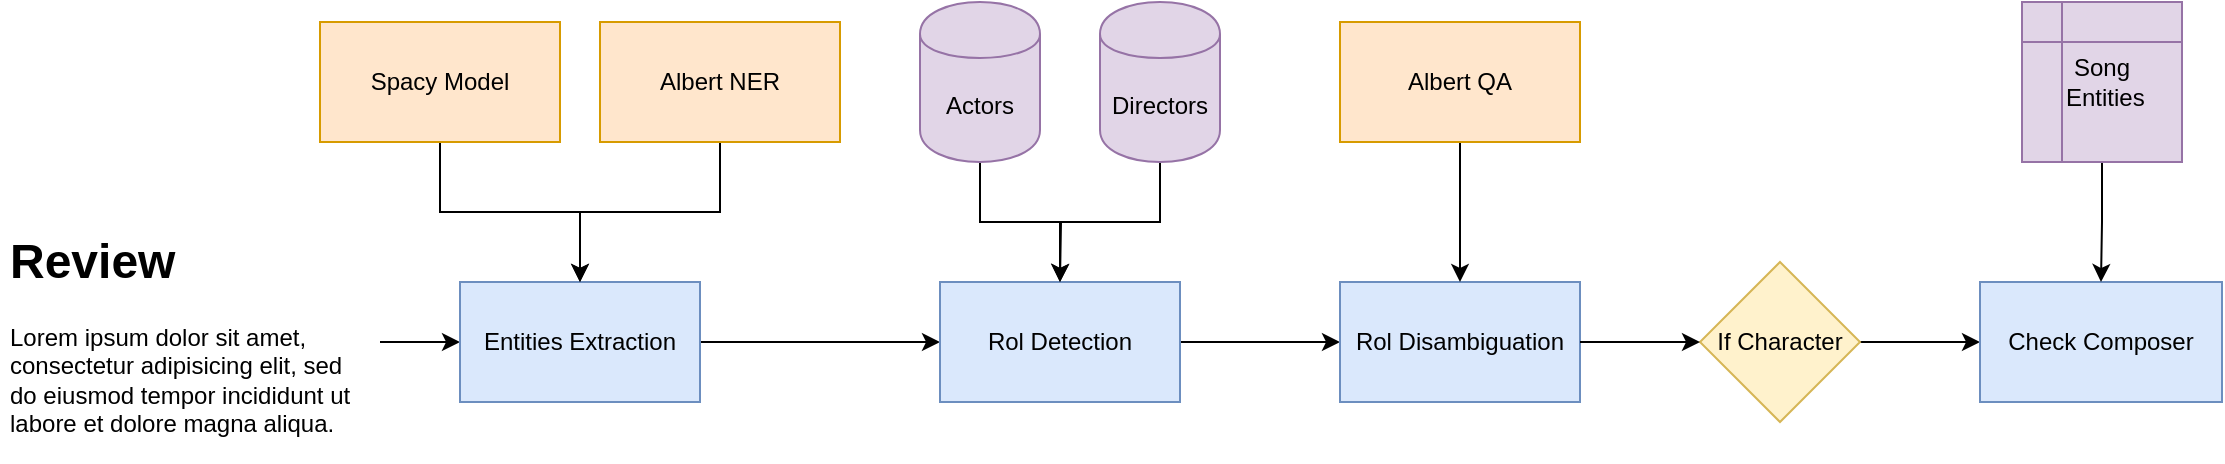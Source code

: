 <mxfile version="13.0.3" type="device"><diagram id="0RELV-46q9WUBmeykEIl" name="Page-1"><mxGraphModel dx="1602" dy="2195" grid="1" gridSize="10" guides="1" tooltips="1" connect="1" arrows="1" fold="1" page="1" pageScale="1" pageWidth="827" pageHeight="1169" math="0" shadow="0"><root><mxCell id="0"/><mxCell id="1" parent="0"/><mxCell id="6xi1XaoOe4D6R3A3w3vZ-3" value="" style="edgeStyle=orthogonalEdgeStyle;rounded=0;orthogonalLoop=1;jettySize=auto;html=1;" parent="1" source="6xi1XaoOe4D6R3A3w3vZ-1" target="6xi1XaoOe4D6R3A3w3vZ-4" edge="1"><mxGeometry relative="1" as="geometry"><mxPoint x="290" y="160" as="targetPoint"/></mxGeometry></mxCell><mxCell id="6xi1XaoOe4D6R3A3w3vZ-1" value="&lt;h1&gt;Review&lt;/h1&gt;&lt;p&gt;Lorem ipsum dolor sit amet, consectetur adipisicing elit, sed do eiusmod tempor incididunt ut labore et dolore magna aliqua.&lt;/p&gt;" style="text;html=1;strokeColor=none;fillColor=none;spacing=5;spacingTop=-20;whiteSpace=wrap;overflow=hidden;rounded=0;" parent="1" vertex="1"><mxGeometry x="20" y="100" width="190" height="120" as="geometry"/></mxCell><mxCell id="6xi1XaoOe4D6R3A3w3vZ-10" value="" style="edgeStyle=orthogonalEdgeStyle;rounded=0;orthogonalLoop=1;jettySize=auto;html=1;" parent="1" source="6xi1XaoOe4D6R3A3w3vZ-4" target="6xi1XaoOe4D6R3A3w3vZ-9" edge="1"><mxGeometry relative="1" as="geometry"/></mxCell><mxCell id="6xi1XaoOe4D6R3A3w3vZ-4" value="Entities Extraction" style="rounded=0;whiteSpace=wrap;html=1;fillColor=#dae8fc;strokeColor=#6c8ebf;" parent="1" vertex="1"><mxGeometry x="250" y="130" width="120" height="60" as="geometry"/></mxCell><mxCell id="6xi1XaoOe4D6R3A3w3vZ-16" value="" style="edgeStyle=orthogonalEdgeStyle;rounded=0;orthogonalLoop=1;jettySize=auto;html=1;" parent="1" source="6xi1XaoOe4D6R3A3w3vZ-9" target="6xi1XaoOe4D6R3A3w3vZ-15" edge="1"><mxGeometry relative="1" as="geometry"/></mxCell><mxCell id="6xi1XaoOe4D6R3A3w3vZ-9" value="Rol Detection" style="rounded=0;whiteSpace=wrap;html=1;fillColor=#dae8fc;strokeColor=#6c8ebf;" parent="1" vertex="1"><mxGeometry x="490" y="130" width="120" height="60" as="geometry"/></mxCell><mxCell id="6xi1XaoOe4D6R3A3w3vZ-20" value="" style="edgeStyle=orthogonalEdgeStyle;rounded=0;orthogonalLoop=1;jettySize=auto;html=1;" parent="1" source="6xi1XaoOe4D6R3A3w3vZ-22" target="6xi1XaoOe4D6R3A3w3vZ-19" edge="1"><mxGeometry relative="1" as="geometry"/></mxCell><mxCell id="6xi1XaoOe4D6R3A3w3vZ-15" value="Rol Disambiguation" style="rounded=0;whiteSpace=wrap;html=1;fillColor=#dae8fc;strokeColor=#6c8ebf;" parent="1" vertex="1"><mxGeometry x="690" y="130" width="120" height="60" as="geometry"/></mxCell><mxCell id="6xi1XaoOe4D6R3A3w3vZ-19" value="Check Composer" style="rounded=0;whiteSpace=wrap;html=1;fillColor=#dae8fc;strokeColor=#6c8ebf;" parent="1" vertex="1"><mxGeometry x="1010" y="130" width="121" height="60" as="geometry"/></mxCell><mxCell id="6xi1XaoOe4D6R3A3w3vZ-7" style="edgeStyle=orthogonalEdgeStyle;rounded=0;orthogonalLoop=1;jettySize=auto;html=1;exitX=0.5;exitY=1;exitDx=0;exitDy=0;entryX=0.5;entryY=0;entryDx=0;entryDy=0;" parent="1" source="6xi1XaoOe4D6R3A3w3vZ-5" target="6xi1XaoOe4D6R3A3w3vZ-4" edge="1"><mxGeometry relative="1" as="geometry"/></mxCell><mxCell id="6xi1XaoOe4D6R3A3w3vZ-5" value="Spacy Model" style="rounded=0;whiteSpace=wrap;html=1;fillColor=#ffe6cc;strokeColor=#d79b00;" parent="1" vertex="1"><mxGeometry x="180" width="120" height="60" as="geometry"/></mxCell><mxCell id="6xi1XaoOe4D6R3A3w3vZ-8" style="edgeStyle=orthogonalEdgeStyle;rounded=0;orthogonalLoop=1;jettySize=auto;html=1;exitX=0.5;exitY=1;exitDx=0;exitDy=0;entryX=0.5;entryY=0;entryDx=0;entryDy=0;" parent="1" source="6xi1XaoOe4D6R3A3w3vZ-6" target="6xi1XaoOe4D6R3A3w3vZ-4" edge="1"><mxGeometry relative="1" as="geometry"/></mxCell><mxCell id="6xi1XaoOe4D6R3A3w3vZ-6" value="Albert NER" style="rounded=0;whiteSpace=wrap;html=1;fillColor=#ffe6cc;strokeColor=#d79b00;" parent="1" vertex="1"><mxGeometry x="320" width="120" height="60" as="geometry"/></mxCell><mxCell id="6xi1XaoOe4D6R3A3w3vZ-13" style="edgeStyle=orthogonalEdgeStyle;rounded=0;orthogonalLoop=1;jettySize=auto;html=1;exitX=0.5;exitY=1;exitDx=0;exitDy=0;entryX=0.5;entryY=0;entryDx=0;entryDy=0;" parent="1" source="6xi1XaoOe4D6R3A3w3vZ-11" target="6xi1XaoOe4D6R3A3w3vZ-9" edge="1"><mxGeometry relative="1" as="geometry"/></mxCell><mxCell id="6xi1XaoOe4D6R3A3w3vZ-11" value="Actors" style="shape=cylinder;whiteSpace=wrap;html=1;boundedLbl=1;backgroundOutline=1;fillColor=#e1d5e7;strokeColor=#9673a6;" parent="1" vertex="1"><mxGeometry x="480" y="-10" width="60" height="80" as="geometry"/></mxCell><mxCell id="6xi1XaoOe4D6R3A3w3vZ-14" style="edgeStyle=orthogonalEdgeStyle;rounded=0;orthogonalLoop=1;jettySize=auto;html=1;exitX=0.5;exitY=1;exitDx=0;exitDy=0;" parent="1" source="6xi1XaoOe4D6R3A3w3vZ-12" edge="1"><mxGeometry relative="1" as="geometry"><mxPoint x="550" y="130" as="targetPoint"/></mxGeometry></mxCell><mxCell id="6xi1XaoOe4D6R3A3w3vZ-12" value="Directors" style="shape=cylinder;whiteSpace=wrap;html=1;boundedLbl=1;backgroundOutline=1;fillColor=#e1d5e7;strokeColor=#9673a6;" parent="1" vertex="1"><mxGeometry x="570" y="-10" width="60" height="80" as="geometry"/></mxCell><mxCell id="6xi1XaoOe4D6R3A3w3vZ-18" value="" style="edgeStyle=orthogonalEdgeStyle;rounded=0;orthogonalLoop=1;jettySize=auto;html=1;" parent="1" source="6xi1XaoOe4D6R3A3w3vZ-17" target="6xi1XaoOe4D6R3A3w3vZ-15" edge="1"><mxGeometry relative="1" as="geometry"/></mxCell><mxCell id="6xi1XaoOe4D6R3A3w3vZ-17" value="Albert QA" style="rounded=0;whiteSpace=wrap;html=1;fillColor=#ffe6cc;strokeColor=#d79b00;" parent="1" vertex="1"><mxGeometry x="690" width="120" height="60" as="geometry"/></mxCell><mxCell id="6xi1XaoOe4D6R3A3w3vZ-22" value="If Character" style="rhombus;whiteSpace=wrap;html=1;fillColor=#fff2cc;strokeColor=#d6b656;" parent="1" vertex="1"><mxGeometry x="870" y="120" width="80" height="80" as="geometry"/></mxCell><mxCell id="6xi1XaoOe4D6R3A3w3vZ-23" value="" style="edgeStyle=orthogonalEdgeStyle;rounded=0;orthogonalLoop=1;jettySize=auto;html=1;" parent="1" source="6xi1XaoOe4D6R3A3w3vZ-15" target="6xi1XaoOe4D6R3A3w3vZ-22" edge="1"><mxGeometry relative="1" as="geometry"><mxPoint x="810" y="160" as="sourcePoint"/><mxPoint x="1010" y="150" as="targetPoint"/></mxGeometry></mxCell><mxCell id="6xi1XaoOe4D6R3A3w3vZ-25" value="" style="edgeStyle=orthogonalEdgeStyle;rounded=0;orthogonalLoop=1;jettySize=auto;html=1;" parent="1" source="6xi1XaoOe4D6R3A3w3vZ-24" target="6xi1XaoOe4D6R3A3w3vZ-19" edge="1"><mxGeometry relative="1" as="geometry"/></mxCell><mxCell id="6xi1XaoOe4D6R3A3w3vZ-24" value="Song &lt;br&gt;&amp;nbsp;Entities" style="shape=internalStorage;whiteSpace=wrap;html=1;backgroundOutline=1;fillColor=#e1d5e7;strokeColor=#9673a6;" parent="1" vertex="1"><mxGeometry x="1031" y="-10" width="80" height="80" as="geometry"/></mxCell></root></mxGraphModel></diagram></mxfile>